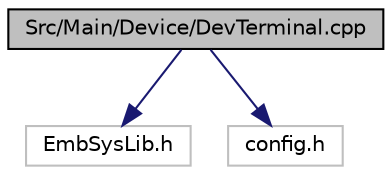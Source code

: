 digraph "Src/Main/Device/DevTerminal.cpp"
{
 // LATEX_PDF_SIZE
  edge [fontname="Helvetica",fontsize="10",labelfontname="Helvetica",labelfontsize="10"];
  node [fontname="Helvetica",fontsize="10",shape=record];
  Node1 [label="Src/Main/Device/DevTerminal.cpp",height=0.2,width=0.4,color="black", fillcolor="grey75", style="filled", fontcolor="black",tooltip="Sample code, class Terminal."];
  Node1 -> Node2 [color="midnightblue",fontsize="10",style="solid",fontname="Helvetica"];
  Node2 [label="EmbSysLib.h",height=0.2,width=0.4,color="grey75", fillcolor="white", style="filled",tooltip=" "];
  Node1 -> Node3 [color="midnightblue",fontsize="10",style="solid",fontname="Helvetica"];
  Node3 [label="config.h",height=0.2,width=0.4,color="grey75", fillcolor="white", style="filled",tooltip=" "];
}
